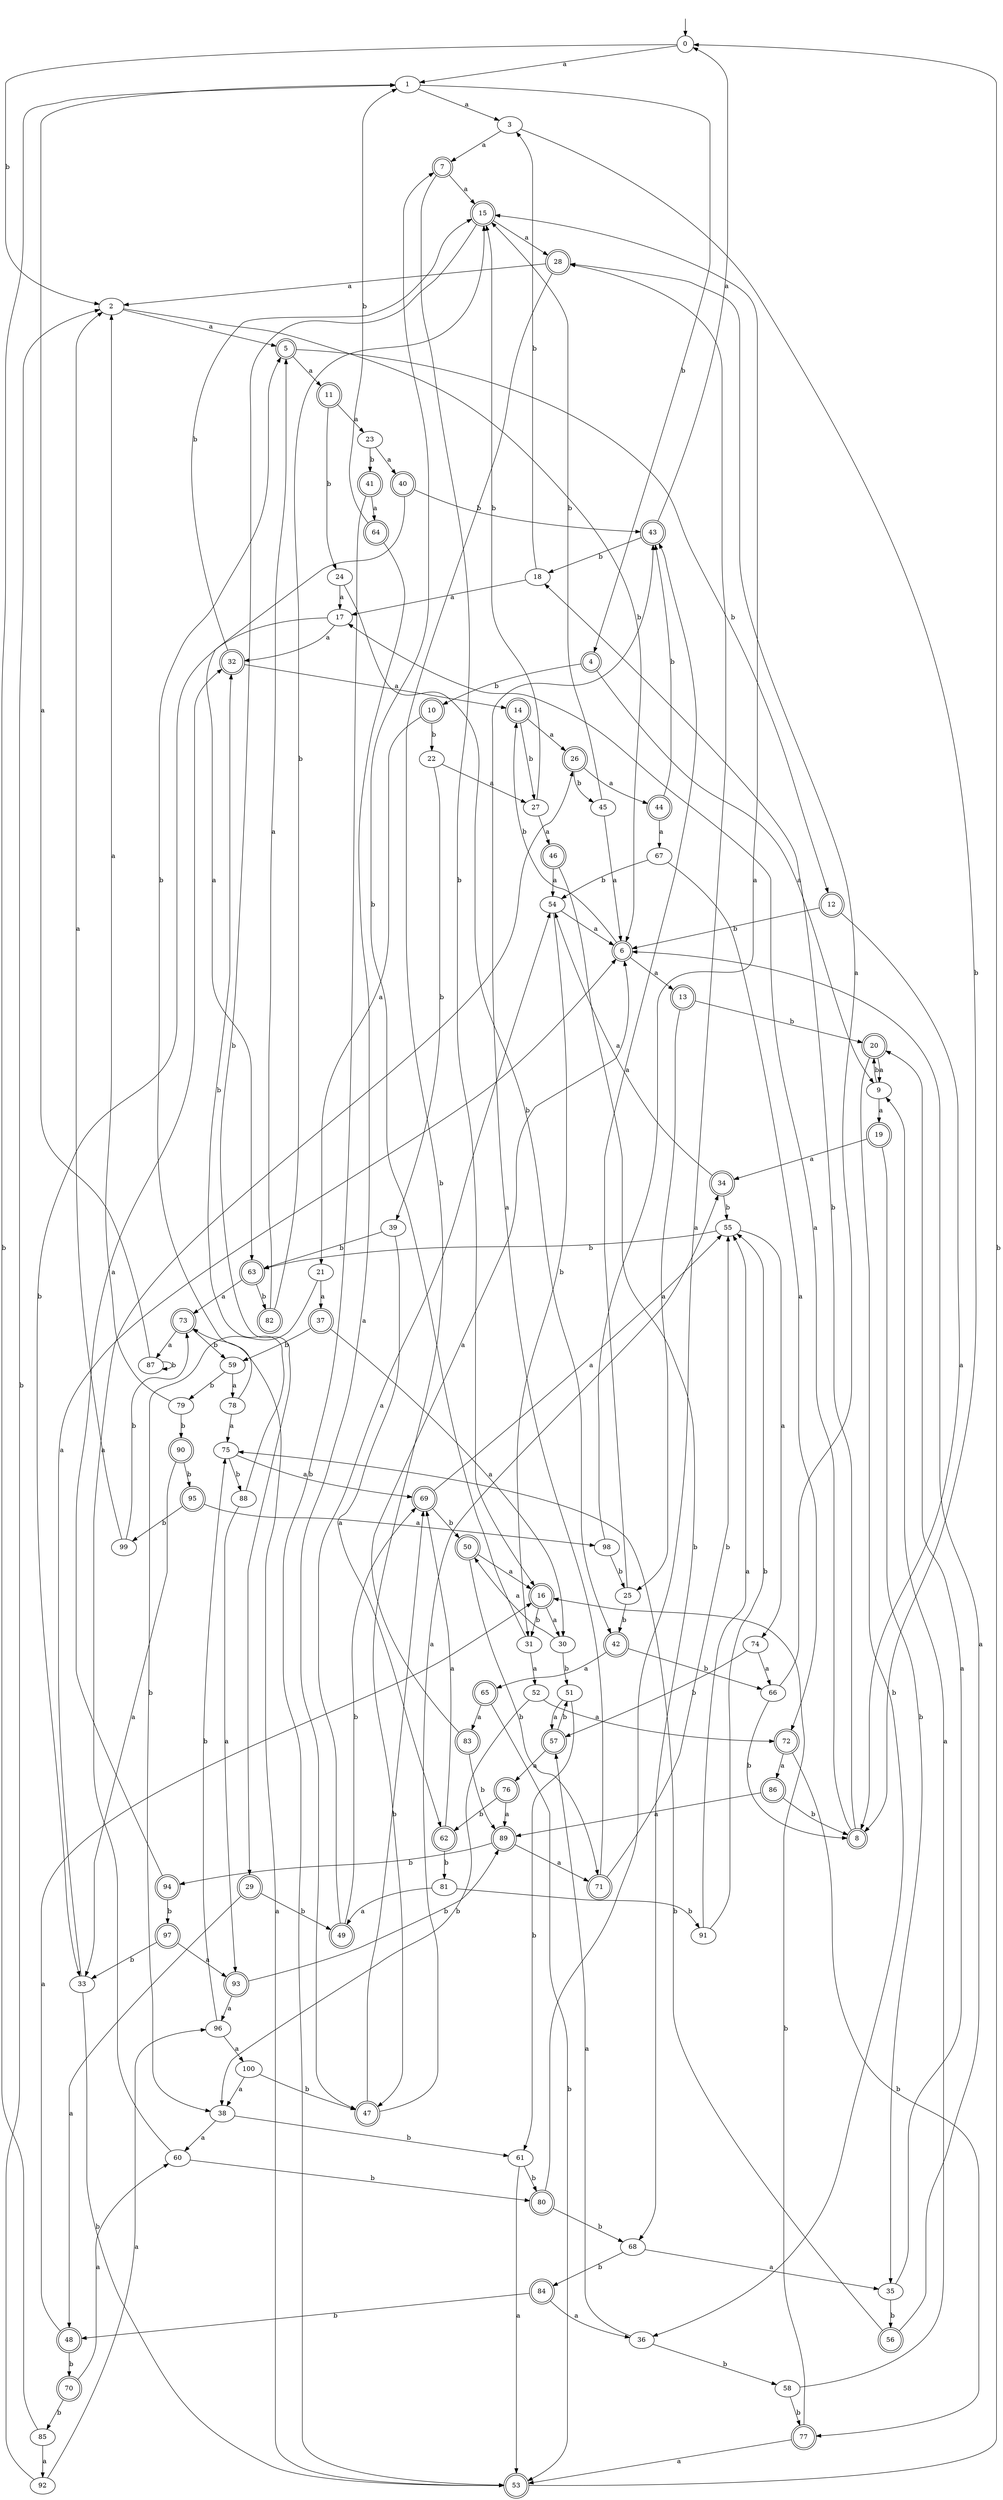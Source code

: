 digraph RandomDFA {
  __start0 [label="", shape=none];
  __start0 -> 0 [label=""];
  0 [shape=circle]
  0 -> 1 [label="a"]
  0 -> 2 [label="b"]
  1
  1 -> 3 [label="a"]
  1 -> 4 [label="b"]
  2
  2 -> 5 [label="a"]
  2 -> 6 [label="b"]
  3
  3 -> 7 [label="a"]
  3 -> 8 [label="b"]
  4 [shape=doublecircle]
  4 -> 9 [label="a"]
  4 -> 10 [label="b"]
  5 [shape=doublecircle]
  5 -> 11 [label="a"]
  5 -> 12 [label="b"]
  6 [shape=doublecircle]
  6 -> 13 [label="a"]
  6 -> 14 [label="b"]
  7 [shape=doublecircle]
  7 -> 15 [label="a"]
  7 -> 16 [label="b"]
  8 [shape=doublecircle]
  8 -> 17 [label="a"]
  8 -> 18 [label="b"]
  9
  9 -> 19 [label="a"]
  9 -> 20 [label="b"]
  10 [shape=doublecircle]
  10 -> 21 [label="a"]
  10 -> 22 [label="b"]
  11 [shape=doublecircle]
  11 -> 23 [label="a"]
  11 -> 24 [label="b"]
  12 [shape=doublecircle]
  12 -> 8 [label="a"]
  12 -> 6 [label="b"]
  13 [shape=doublecircle]
  13 -> 25 [label="a"]
  13 -> 20 [label="b"]
  14 [shape=doublecircle]
  14 -> 26 [label="a"]
  14 -> 27 [label="b"]
  15 [shape=doublecircle]
  15 -> 28 [label="a"]
  15 -> 29 [label="b"]
  16 [shape=doublecircle]
  16 -> 30 [label="a"]
  16 -> 31 [label="b"]
  17
  17 -> 32 [label="a"]
  17 -> 33 [label="b"]
  18
  18 -> 17 [label="a"]
  18 -> 3 [label="b"]
  19 [shape=doublecircle]
  19 -> 34 [label="a"]
  19 -> 35 [label="b"]
  20 [shape=doublecircle]
  20 -> 9 [label="a"]
  20 -> 36 [label="b"]
  21
  21 -> 37 [label="a"]
  21 -> 38 [label="b"]
  22
  22 -> 27 [label="a"]
  22 -> 39 [label="b"]
  23
  23 -> 40 [label="a"]
  23 -> 41 [label="b"]
  24
  24 -> 17 [label="a"]
  24 -> 42 [label="b"]
  25
  25 -> 43 [label="a"]
  25 -> 42 [label="b"]
  26 [shape=doublecircle]
  26 -> 44 [label="a"]
  26 -> 45 [label="b"]
  27
  27 -> 46 [label="a"]
  27 -> 15 [label="b"]
  28 [shape=doublecircle]
  28 -> 2 [label="a"]
  28 -> 47 [label="b"]
  29 [shape=doublecircle]
  29 -> 48 [label="a"]
  29 -> 49 [label="b"]
  30
  30 -> 50 [label="a"]
  30 -> 51 [label="b"]
  31
  31 -> 52 [label="a"]
  31 -> 7 [label="b"]
  32 [shape=doublecircle]
  32 -> 14 [label="a"]
  32 -> 15 [label="b"]
  33
  33 -> 6 [label="a"]
  33 -> 53 [label="b"]
  34 [shape=doublecircle]
  34 -> 54 [label="a"]
  34 -> 55 [label="b"]
  35
  35 -> 20 [label="a"]
  35 -> 56 [label="b"]
  36
  36 -> 57 [label="a"]
  36 -> 58 [label="b"]
  37 [shape=doublecircle]
  37 -> 30 [label="a"]
  37 -> 59 [label="b"]
  38
  38 -> 60 [label="a"]
  38 -> 61 [label="b"]
  39
  39 -> 62 [label="a"]
  39 -> 63 [label="b"]
  40 [shape=doublecircle]
  40 -> 63 [label="a"]
  40 -> 43 [label="b"]
  41 [shape=doublecircle]
  41 -> 64 [label="a"]
  41 -> 53 [label="b"]
  42 [shape=doublecircle]
  42 -> 65 [label="a"]
  42 -> 66 [label="b"]
  43 [shape=doublecircle]
  43 -> 0 [label="a"]
  43 -> 18 [label="b"]
  44 [shape=doublecircle]
  44 -> 67 [label="a"]
  44 -> 43 [label="b"]
  45
  45 -> 6 [label="a"]
  45 -> 15 [label="b"]
  46 [shape=doublecircle]
  46 -> 54 [label="a"]
  46 -> 68 [label="b"]
  47 [shape=doublecircle]
  47 -> 34 [label="a"]
  47 -> 69 [label="b"]
  48 [shape=doublecircle]
  48 -> 16 [label="a"]
  48 -> 70 [label="b"]
  49 [shape=doublecircle]
  49 -> 54 [label="a"]
  49 -> 69 [label="b"]
  50 [shape=doublecircle]
  50 -> 16 [label="a"]
  50 -> 71 [label="b"]
  51
  51 -> 57 [label="a"]
  51 -> 61 [label="b"]
  52
  52 -> 72 [label="a"]
  52 -> 38 [label="b"]
  53 [shape=doublecircle]
  53 -> 73 [label="a"]
  53 -> 0 [label="b"]
  54
  54 -> 6 [label="a"]
  54 -> 31 [label="b"]
  55
  55 -> 74 [label="a"]
  55 -> 63 [label="b"]
  56 [shape=doublecircle]
  56 -> 6 [label="a"]
  56 -> 75 [label="b"]
  57 [shape=doublecircle]
  57 -> 76 [label="a"]
  57 -> 51 [label="b"]
  58
  58 -> 9 [label="a"]
  58 -> 77 [label="b"]
  59
  59 -> 78 [label="a"]
  59 -> 79 [label="b"]
  60
  60 -> 26 [label="a"]
  60 -> 80 [label="b"]
  61
  61 -> 53 [label="a"]
  61 -> 80 [label="b"]
  62 [shape=doublecircle]
  62 -> 69 [label="a"]
  62 -> 81 [label="b"]
  63 [shape=doublecircle]
  63 -> 73 [label="a"]
  63 -> 82 [label="b"]
  64 [shape=doublecircle]
  64 -> 47 [label="a"]
  64 -> 1 [label="b"]
  65 [shape=doublecircle]
  65 -> 83 [label="a"]
  65 -> 53 [label="b"]
  66
  66 -> 28 [label="a"]
  66 -> 8 [label="b"]
  67
  67 -> 72 [label="a"]
  67 -> 54 [label="b"]
  68
  68 -> 35 [label="a"]
  68 -> 84 [label="b"]
  69 [shape=doublecircle]
  69 -> 55 [label="a"]
  69 -> 50 [label="b"]
  70 [shape=doublecircle]
  70 -> 60 [label="a"]
  70 -> 85 [label="b"]
  71 [shape=doublecircle]
  71 -> 43 [label="a"]
  71 -> 55 [label="b"]
  72 [shape=doublecircle]
  72 -> 86 [label="a"]
  72 -> 77 [label="b"]
  73 [shape=doublecircle]
  73 -> 87 [label="a"]
  73 -> 59 [label="b"]
  74
  74 -> 66 [label="a"]
  74 -> 57 [label="b"]
  75
  75 -> 69 [label="a"]
  75 -> 88 [label="b"]
  76 [shape=doublecircle]
  76 -> 89 [label="a"]
  76 -> 62 [label="b"]
  77 [shape=doublecircle]
  77 -> 53 [label="a"]
  77 -> 16 [label="b"]
  78
  78 -> 75 [label="a"]
  78 -> 5 [label="b"]
  79
  79 -> 2 [label="a"]
  79 -> 90 [label="b"]
  80 [shape=doublecircle]
  80 -> 28 [label="a"]
  80 -> 68 [label="b"]
  81
  81 -> 49 [label="a"]
  81 -> 91 [label="b"]
  82 [shape=doublecircle]
  82 -> 5 [label="a"]
  82 -> 15 [label="b"]
  83 [shape=doublecircle]
  83 -> 6 [label="a"]
  83 -> 89 [label="b"]
  84 [shape=doublecircle]
  84 -> 36 [label="a"]
  84 -> 48 [label="b"]
  85
  85 -> 92 [label="a"]
  85 -> 1 [label="b"]
  86 [shape=doublecircle]
  86 -> 89 [label="a"]
  86 -> 8 [label="b"]
  87
  87 -> 1 [label="a"]
  87 -> 87 [label="b"]
  88
  88 -> 93 [label="a"]
  88 -> 32 [label="b"]
  89 [shape=doublecircle]
  89 -> 71 [label="a"]
  89 -> 94 [label="b"]
  90 [shape=doublecircle]
  90 -> 33 [label="a"]
  90 -> 95 [label="b"]
  91
  91 -> 55 [label="a"]
  91 -> 55 [label="b"]
  92
  92 -> 96 [label="a"]
  92 -> 2 [label="b"]
  93 [shape=doublecircle]
  93 -> 96 [label="a"]
  93 -> 89 [label="b"]
  94 [shape=doublecircle]
  94 -> 32 [label="a"]
  94 -> 97 [label="b"]
  95 [shape=doublecircle]
  95 -> 98 [label="a"]
  95 -> 99 [label="b"]
  96
  96 -> 100 [label="a"]
  96 -> 75 [label="b"]
  97 [shape=doublecircle]
  97 -> 93 [label="a"]
  97 -> 33 [label="b"]
  98
  98 -> 15 [label="a"]
  98 -> 25 [label="b"]
  99
  99 -> 2 [label="a"]
  99 -> 73 [label="b"]
  100
  100 -> 38 [label="a"]
  100 -> 47 [label="b"]
}
